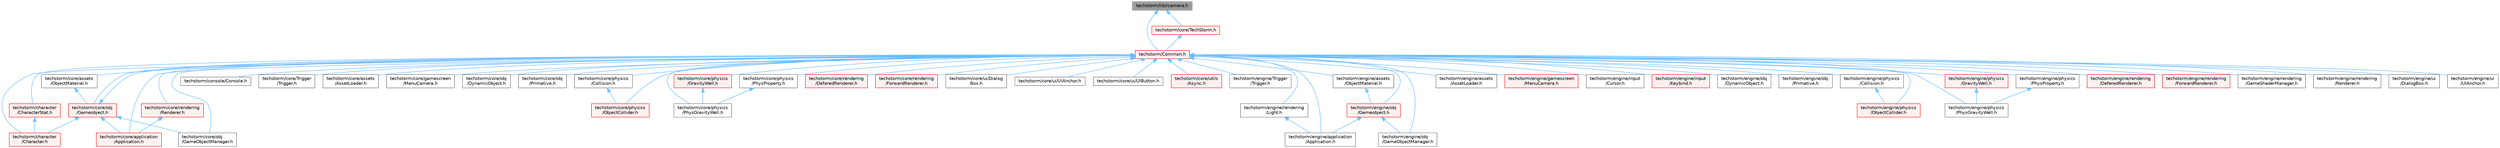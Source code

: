 digraph "techstorm/lib/rcamera.h"
{
 // LATEX_PDF_SIZE
  bgcolor="transparent";
  edge [fontname=Helvetica,fontsize=10,labelfontname=Helvetica,labelfontsize=10];
  node [fontname=Helvetica,fontsize=10,shape=box,height=0.2,width=0.4];
  Node1 [id="Node000001",label="techstorm/lib/rcamera.h",height=0.2,width=0.4,color="gray40", fillcolor="grey60", style="filled", fontcolor="black",tooltip=" "];
  Node1 -> Node2 [id="edge1_Node000001_Node000002",dir="back",color="steelblue1",style="solid",tooltip=" "];
  Node2 [id="Node000002",label="techstorm/Common.h",height=0.2,width=0.4,color="red", fillcolor="#FFF0F0", style="filled",URL="$_common_8h.html",tooltip=" "];
  Node2 -> Node3 [id="edge2_Node000002_Node000003",dir="back",color="steelblue1",style="solid",tooltip=" "];
  Node3 [id="Node000003",label="techstorm/character\l/Character.h",height=0.2,width=0.4,color="red", fillcolor="#FFF0F0", style="filled",URL="$_character_8h.html",tooltip=" "];
  Node2 -> Node22 [id="edge3_Node000002_Node000022",dir="back",color="steelblue1",style="solid",tooltip=" "];
  Node22 [id="Node000022",label="techstorm/character\l/CharacterStat.h",height=0.2,width=0.4,color="red", fillcolor="#FFF0F0", style="filled",URL="$_character_stat_8h.html",tooltip=" "];
  Node22 -> Node3 [id="edge4_Node000022_Node000003",dir="back",color="steelblue1",style="solid",tooltip=" "];
  Node2 -> Node25 [id="edge5_Node000002_Node000025",dir="back",color="steelblue1",style="solid",tooltip=" "];
  Node25 [id="Node000025",label="techstorm/console/Console.h",height=0.2,width=0.4,color="grey40", fillcolor="white", style="filled",URL="$_console_8h.html",tooltip=" "];
  Node2 -> Node26 [id="edge6_Node000002_Node000026",dir="back",color="steelblue1",style="solid",tooltip=" "];
  Node26 [id="Node000026",label="techstorm/core/Trigger\l/Trigger.h",height=0.2,width=0.4,color="grey40", fillcolor="white", style="filled",URL="$core_2_trigger_2_trigger_8h.html",tooltip=" "];
  Node2 -> Node6 [id="edge7_Node000002_Node000006",dir="back",color="steelblue1",style="solid",tooltip=" "];
  Node6 [id="Node000006",label="techstorm/core/application\l/Application.h",height=0.2,width=0.4,color="red", fillcolor="#FFF0F0", style="filled",URL="$core_2application_2_application_8h.html",tooltip=" "];
  Node2 -> Node27 [id="edge8_Node000002_Node000027",dir="back",color="steelblue1",style="solid",tooltip=" "];
  Node27 [id="Node000027",label="techstorm/core/assets\l/AssetLoader.h",height=0.2,width=0.4,color="grey40", fillcolor="white", style="filled",URL="$core_2assets_2_asset_loader_8h.html",tooltip=" "];
  Node2 -> Node28 [id="edge9_Node000002_Node000028",dir="back",color="steelblue1",style="solid",tooltip=" "];
  Node28 [id="Node000028",label="techstorm/core/assets\l/ObjectMaterial.h",height=0.2,width=0.4,color="grey40", fillcolor="white", style="filled",URL="$core_2assets_2_object_material_8h.html",tooltip=" "];
  Node28 -> Node29 [id="edge10_Node000028_Node000029",dir="back",color="steelblue1",style="solid",tooltip=" "];
  Node29 [id="Node000029",label="techstorm/core/obj\l/Gameobject.h",height=0.2,width=0.4,color="red", fillcolor="#FFF0F0", style="filled",URL="$core_2obj_2_gameobject_8h.html",tooltip=" "];
  Node29 -> Node2 [id="edge11_Node000029_Node000002",dir="back",color="steelblue1",style="solid",tooltip=" "];
  Node29 -> Node3 [id="edge12_Node000029_Node000003",dir="back",color="steelblue1",style="solid",tooltip=" "];
  Node29 -> Node6 [id="edge13_Node000029_Node000006",dir="back",color="steelblue1",style="solid",tooltip=" "];
  Node29 -> Node36 [id="edge14_Node000029_Node000036",dir="back",color="steelblue1",style="solid",tooltip=" "];
  Node36 [id="Node000036",label="techstorm/core/obj\l/GameObjectManager.h",height=0.2,width=0.4,color="grey40", fillcolor="white", style="filled",URL="$core_2obj_2_game_object_manager_8h.html",tooltip=" "];
  Node2 -> Node47 [id="edge15_Node000002_Node000047",dir="back",color="steelblue1",style="solid",tooltip=" "];
  Node47 [id="Node000047",label="techstorm/core/gamescreen\l/MenuCamera.h",height=0.2,width=0.4,color="grey40", fillcolor="white", style="filled",URL="$core_2gamescreen_2_menu_camera_8h.html",tooltip=" "];
  Node2 -> Node48 [id="edge16_Node000002_Node000048",dir="back",color="steelblue1",style="solid",tooltip=" "];
  Node48 [id="Node000048",label="techstorm/core/obj\l/DynamicObject.h",height=0.2,width=0.4,color="grey40", fillcolor="white", style="filled",URL="$core_2obj_2_dynamic_object_8h.html",tooltip=" "];
  Node2 -> Node36 [id="edge17_Node000002_Node000036",dir="back",color="steelblue1",style="solid",tooltip=" "];
  Node2 -> Node29 [id="edge18_Node000002_Node000029",dir="back",color="steelblue1",style="solid",tooltip=" "];
  Node2 -> Node49 [id="edge19_Node000002_Node000049",dir="back",color="steelblue1",style="solid",tooltip=" "];
  Node49 [id="Node000049",label="techstorm/core/obj\l/Primative.h",height=0.2,width=0.4,color="grey40", fillcolor="white", style="filled",URL="$core_2obj_2_primative_8h.html",tooltip=" "];
  Node2 -> Node50 [id="edge20_Node000002_Node000050",dir="back",color="steelblue1",style="solid",tooltip=" "];
  Node50 [id="Node000050",label="techstorm/core/physics\l/Collision.h",height=0.2,width=0.4,color="grey40", fillcolor="white", style="filled",URL="$core_2physics_2_collision_8h.html",tooltip=" "];
  Node50 -> Node51 [id="edge21_Node000050_Node000051",dir="back",color="steelblue1",style="solid",tooltip=" "];
  Node51 [id="Node000051",label="techstorm/core/physics\l/ObjectCollider.h",height=0.2,width=0.4,color="red", fillcolor="#FFF0F0", style="filled",URL="$core_2physics_2_object_collider_8h.html",tooltip=" "];
  Node2 -> Node53 [id="edge22_Node000002_Node000053",dir="back",color="steelblue1",style="solid",tooltip=" "];
  Node53 [id="Node000053",label="techstorm/core/physics\l/GravityWell.h",height=0.2,width=0.4,color="red", fillcolor="#FFF0F0", style="filled",URL="$core_2physics_2_gravity_well_8h.html",tooltip=" "];
  Node53 -> Node55 [id="edge23_Node000053_Node000055",dir="back",color="steelblue1",style="solid",tooltip=" "];
  Node55 [id="Node000055",label="techstorm/core/physics\l/PhysGravityWell.h",height=0.2,width=0.4,color="grey40", fillcolor="white", style="filled",URL="$core_2physics_2_phys_gravity_well_8h.html",tooltip=" "];
  Node2 -> Node51 [id="edge24_Node000002_Node000051",dir="back",color="steelblue1",style="solid",tooltip=" "];
  Node2 -> Node55 [id="edge25_Node000002_Node000055",dir="back",color="steelblue1",style="solid",tooltip=" "];
  Node2 -> Node56 [id="edge26_Node000002_Node000056",dir="back",color="steelblue1",style="solid",tooltip=" "];
  Node56 [id="Node000056",label="techstorm/core/physics\l/PhysProperty.h",height=0.2,width=0.4,color="grey40", fillcolor="white", style="filled",URL="$core_2physics_2_phys_property_8h.html",tooltip=" "];
  Node56 -> Node55 [id="edge27_Node000056_Node000055",dir="back",color="steelblue1",style="solid",tooltip=" "];
  Node2 -> Node57 [id="edge28_Node000002_Node000057",dir="back",color="steelblue1",style="solid",tooltip=" "];
  Node57 [id="Node000057",label="techstorm/core/rendering\l/DeferedRenderer.h",height=0.2,width=0.4,color="red", fillcolor="#FFF0F0", style="filled",URL="$core_2rendering_2_defered_renderer_8h.html",tooltip=" "];
  Node2 -> Node59 [id="edge29_Node000002_Node000059",dir="back",color="steelblue1",style="solid",tooltip=" "];
  Node59 [id="Node000059",label="techstorm/core/rendering\l/ForwardRenderer.h",height=0.2,width=0.4,color="red", fillcolor="#FFF0F0", style="filled",URL="$core_2rendering_2_forward_renderer_8h.html",tooltip=" "];
  Node2 -> Node60 [id="edge30_Node000002_Node000060",dir="back",color="steelblue1",style="solid",tooltip=" "];
  Node60 [id="Node000060",label="techstorm/core/rendering\l/Renderer.h",height=0.2,width=0.4,color="red", fillcolor="#FFF0F0", style="filled",URL="$core_2rendering_2_renderer_8h.html",tooltip=" "];
  Node60 -> Node6 [id="edge31_Node000060_Node000006",dir="back",color="steelblue1",style="solid",tooltip=" "];
  Node2 -> Node61 [id="edge32_Node000002_Node000061",dir="back",color="steelblue1",style="solid",tooltip=" "];
  Node61 [id="Node000061",label="techstorm/core/ui/Dialog\lBox.h",height=0.2,width=0.4,color="grey40", fillcolor="white", style="filled",URL="$core_2ui_2_dialog_box_8h.html",tooltip=" "];
  Node2 -> Node62 [id="edge33_Node000002_Node000062",dir="back",color="steelblue1",style="solid",tooltip=" "];
  Node62 [id="Node000062",label="techstorm/core/ui/UIAnchor.h",height=0.2,width=0.4,color="grey40", fillcolor="white", style="filled",URL="$core_2ui_2_u_i_anchor_8h.html",tooltip=" "];
  Node2 -> Node63 [id="edge34_Node000002_Node000063",dir="back",color="steelblue1",style="solid",tooltip=" "];
  Node63 [id="Node000063",label="techstorm/core/ui/UIButton.h",height=0.2,width=0.4,color="grey40", fillcolor="white", style="filled",URL="$core_2ui_2_u_i_button_8h.html",tooltip=" "];
  Node2 -> Node64 [id="edge35_Node000002_Node000064",dir="back",color="steelblue1",style="solid",tooltip=" "];
  Node64 [id="Node000064",label="techstorm/core/utils\l/Async.h",height=0.2,width=0.4,color="red", fillcolor="#FFF0F0", style="filled",URL="$core_2utils_2_async_8h.html",tooltip=" "];
  Node2 -> Node66 [id="edge36_Node000002_Node000066",dir="back",color="steelblue1",style="solid",tooltip=" "];
  Node66 [id="Node000066",label="techstorm/engine/Trigger\l/Trigger.h",height=0.2,width=0.4,color="grey40", fillcolor="white", style="filled",URL="$engine_2_trigger_2_trigger_8h.html",tooltip=" "];
  Node2 -> Node19 [id="edge37_Node000002_Node000019",dir="back",color="steelblue1",style="solid",tooltip=" "];
  Node19 [id="Node000019",label="techstorm/engine/application\l/Application.h",height=0.2,width=0.4,color="grey40", fillcolor="white", style="filled",URL="$engine_2application_2_application_8h.html",tooltip=" "];
  Node2 -> Node67 [id="edge38_Node000002_Node000067",dir="back",color="steelblue1",style="solid",tooltip=" "];
  Node67 [id="Node000067",label="techstorm/engine/assets\l/AssetLoader.h",height=0.2,width=0.4,color="grey40", fillcolor="white", style="filled",URL="$engine_2assets_2_asset_loader_8h.html",tooltip=" "];
  Node2 -> Node68 [id="edge39_Node000002_Node000068",dir="back",color="steelblue1",style="solid",tooltip=" "];
  Node68 [id="Node000068",label="techstorm/engine/assets\l/ObjectMaterial.h",height=0.2,width=0.4,color="grey40", fillcolor="white", style="filled",URL="$engine_2assets_2_object_material_8h.html",tooltip=" "];
  Node68 -> Node69 [id="edge40_Node000068_Node000069",dir="back",color="steelblue1",style="solid",tooltip=" "];
  Node69 [id="Node000069",label="techstorm/engine/obj\l/Gameobject.h",height=0.2,width=0.4,color="red", fillcolor="#FFF0F0", style="filled",URL="$engine_2obj_2_gameobject_8h.html",tooltip=" "];
  Node69 -> Node19 [id="edge41_Node000069_Node000019",dir="back",color="steelblue1",style="solid",tooltip=" "];
  Node69 -> Node75 [id="edge42_Node000069_Node000075",dir="back",color="steelblue1",style="solid",tooltip=" "];
  Node75 [id="Node000075",label="techstorm/engine/obj\l/GameObjectManager.h",height=0.2,width=0.4,color="grey40", fillcolor="white", style="filled",URL="$engine_2obj_2_game_object_manager_8h.html",tooltip=" "];
  Node2 -> Node80 [id="edge43_Node000002_Node000080",dir="back",color="steelblue1",style="solid",tooltip=" "];
  Node80 [id="Node000080",label="techstorm/engine/gamescreen\l/MenuCamera.h",height=0.2,width=0.4,color="red", fillcolor="#FFF0F0", style="filled",URL="$engine_2gamescreen_2_menu_camera_8h.html",tooltip=" "];
  Node2 -> Node82 [id="edge44_Node000002_Node000082",dir="back",color="steelblue1",style="solid",tooltip=" "];
  Node82 [id="Node000082",label="techstorm/engine/input\l/Cursor.h",height=0.2,width=0.4,color="grey40", fillcolor="white", style="filled",URL="$engine_2input_2_cursor_8h.html",tooltip=" "];
  Node2 -> Node83 [id="edge45_Node000002_Node000083",dir="back",color="steelblue1",style="solid",tooltip=" "];
  Node83 [id="Node000083",label="techstorm/engine/input\l/Keybind.h",height=0.2,width=0.4,color="red", fillcolor="#FFF0F0", style="filled",URL="$engine_2input_2_keybind_8h.html",tooltip=" "];
  Node2 -> Node85 [id="edge46_Node000002_Node000085",dir="back",color="steelblue1",style="solid",tooltip=" "];
  Node85 [id="Node000085",label="techstorm/engine/obj\l/DynamicObject.h",height=0.2,width=0.4,color="grey40", fillcolor="white", style="filled",URL="$engine_2obj_2_dynamic_object_8h.html",tooltip=" "];
  Node2 -> Node75 [id="edge47_Node000002_Node000075",dir="back",color="steelblue1",style="solid",tooltip=" "];
  Node2 -> Node69 [id="edge48_Node000002_Node000069",dir="back",color="steelblue1",style="solid",tooltip=" "];
  Node2 -> Node86 [id="edge49_Node000002_Node000086",dir="back",color="steelblue1",style="solid",tooltip=" "];
  Node86 [id="Node000086",label="techstorm/engine/obj\l/Primative.h",height=0.2,width=0.4,color="grey40", fillcolor="white", style="filled",URL="$engine_2obj_2_primative_8h.html",tooltip=" "];
  Node2 -> Node87 [id="edge50_Node000002_Node000087",dir="back",color="steelblue1",style="solid",tooltip=" "];
  Node87 [id="Node000087",label="techstorm/engine/physics\l/Collision.h",height=0.2,width=0.4,color="grey40", fillcolor="white", style="filled",URL="$engine_2physics_2_collision_8h.html",tooltip=" "];
  Node87 -> Node88 [id="edge51_Node000087_Node000088",dir="back",color="steelblue1",style="solid",tooltip=" "];
  Node88 [id="Node000088",label="techstorm/engine/physics\l/ObjectCollider.h",height=0.2,width=0.4,color="red", fillcolor="#FFF0F0", style="filled",URL="$engine_2physics_2_object_collider_8h.html",tooltip=" "];
  Node2 -> Node90 [id="edge52_Node000002_Node000090",dir="back",color="steelblue1",style="solid",tooltip=" "];
  Node90 [id="Node000090",label="techstorm/engine/physics\l/GravityWell.h",height=0.2,width=0.4,color="red", fillcolor="#FFF0F0", style="filled",URL="$engine_2physics_2_gravity_well_8h.html",tooltip=" "];
  Node90 -> Node92 [id="edge53_Node000090_Node000092",dir="back",color="steelblue1",style="solid",tooltip=" "];
  Node92 [id="Node000092",label="techstorm/engine/physics\l/PhysGravityWell.h",height=0.2,width=0.4,color="grey40", fillcolor="white", style="filled",URL="$engine_2physics_2_phys_gravity_well_8h.html",tooltip=" "];
  Node2 -> Node88 [id="edge54_Node000002_Node000088",dir="back",color="steelblue1",style="solid",tooltip=" "];
  Node2 -> Node92 [id="edge55_Node000002_Node000092",dir="back",color="steelblue1",style="solid",tooltip=" "];
  Node2 -> Node93 [id="edge56_Node000002_Node000093",dir="back",color="steelblue1",style="solid",tooltip=" "];
  Node93 [id="Node000093",label="techstorm/engine/physics\l/PhysProperty.h",height=0.2,width=0.4,color="grey40", fillcolor="white", style="filled",URL="$engine_2physics_2_phys_property_8h.html",tooltip=" "];
  Node93 -> Node92 [id="edge57_Node000093_Node000092",dir="back",color="steelblue1",style="solid",tooltip=" "];
  Node2 -> Node94 [id="edge58_Node000002_Node000094",dir="back",color="steelblue1",style="solid",tooltip=" "];
  Node94 [id="Node000094",label="techstorm/engine/rendering\l/DeferedRenderer.h",height=0.2,width=0.4,color="red", fillcolor="#FFF0F0", style="filled",URL="$engine_2rendering_2_defered_renderer_8h.html",tooltip=" "];
  Node2 -> Node96 [id="edge59_Node000002_Node000096",dir="back",color="steelblue1",style="solid",tooltip=" "];
  Node96 [id="Node000096",label="techstorm/engine/rendering\l/ForwardRenderer.h",height=0.2,width=0.4,color="red", fillcolor="#FFF0F0", style="filled",URL="$engine_2rendering_2_forward_renderer_8h.html",tooltip=" "];
  Node2 -> Node97 [id="edge60_Node000002_Node000097",dir="back",color="steelblue1",style="solid",tooltip=" "];
  Node97 [id="Node000097",label="techstorm/engine/rendering\l/GameShaderManager.h",height=0.2,width=0.4,color="grey40", fillcolor="white", style="filled",URL="$_game_shader_manager_8h.html",tooltip=" "];
  Node2 -> Node98 [id="edge61_Node000002_Node000098",dir="back",color="steelblue1",style="solid",tooltip=" "];
  Node98 [id="Node000098",label="techstorm/engine/rendering\l/Light.h",height=0.2,width=0.4,color="grey40", fillcolor="white", style="filled",URL="$engine_2rendering_2_light_8h.html",tooltip=" "];
  Node98 -> Node19 [id="edge62_Node000098_Node000019",dir="back",color="steelblue1",style="solid",tooltip=" "];
  Node2 -> Node99 [id="edge63_Node000002_Node000099",dir="back",color="steelblue1",style="solid",tooltip=" "];
  Node99 [id="Node000099",label="techstorm/engine/rendering\l/Renderer.h",height=0.2,width=0.4,color="grey40", fillcolor="white", style="filled",URL="$engine_2rendering_2_renderer_8h.html",tooltip=" "];
  Node2 -> Node100 [id="edge64_Node000002_Node000100",dir="back",color="steelblue1",style="solid",tooltip=" "];
  Node100 [id="Node000100",label="techstorm/engine/ui\l/DialogBox.h",height=0.2,width=0.4,color="grey40", fillcolor="white", style="filled",URL="$engine_2ui_2_dialog_box_8h.html",tooltip=" "];
  Node2 -> Node101 [id="edge65_Node000002_Node000101",dir="back",color="steelblue1",style="solid",tooltip=" "];
  Node101 [id="Node000101",label="techstorm/engine/ui\l/UIAnchor.h",height=0.2,width=0.4,color="grey40", fillcolor="white", style="filled",URL="$engine_2ui_2_u_i_anchor_8h.html",tooltip=" "];
  Node1 -> Node124 [id="edge66_Node000001_Node000124",dir="back",color="steelblue1",style="solid",tooltip=" "];
  Node124 [id="Node000124",label="techstorm/core/TechStorm.h",height=0.2,width=0.4,color="red", fillcolor="#FFF0F0", style="filled",URL="$_tech_storm_8h.html",tooltip=" "];
  Node124 -> Node2 [id="edge67_Node000124_Node000002",dir="back",color="steelblue1",style="solid",tooltip=" "];
}

